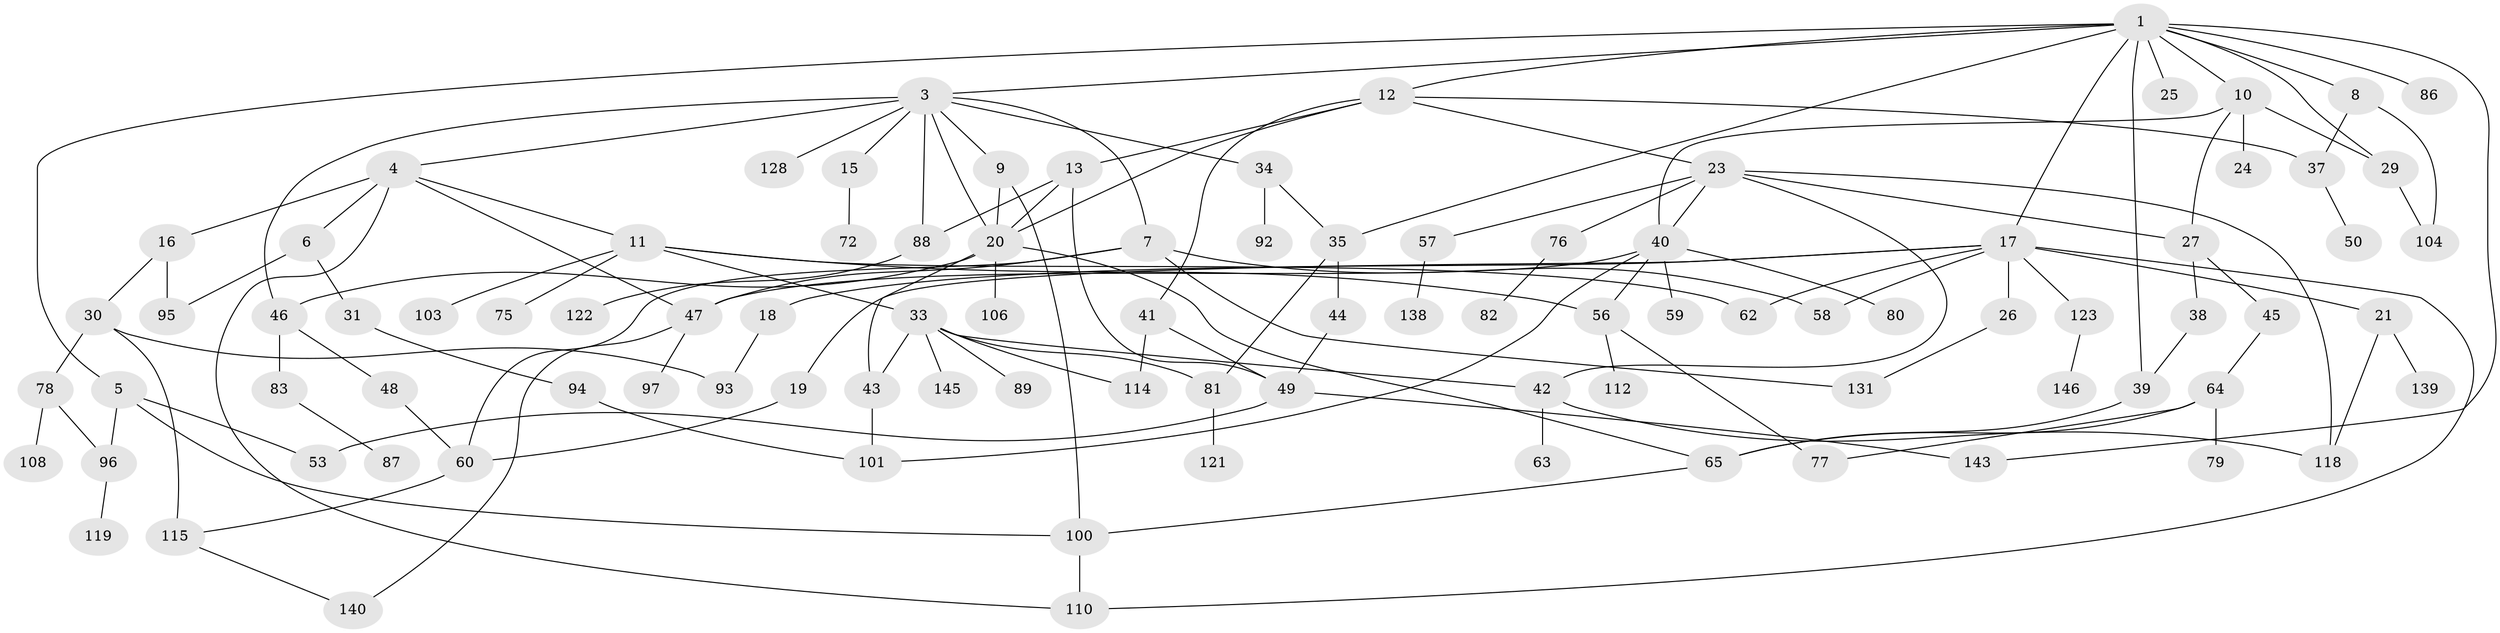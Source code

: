 // Generated by graph-tools (version 1.1) at 2025/23/03/03/25 07:23:32]
// undirected, 97 vertices, 140 edges
graph export_dot {
graph [start="1"]
  node [color=gray90,style=filled];
  1 [super="+2"];
  3 [super="+14"];
  4;
  5 [super="+68"];
  6 [super="+134"];
  7 [super="+54"];
  8;
  9 [super="+144"];
  10;
  11 [super="+28"];
  12 [super="+36"];
  13 [super="+32"];
  15;
  16 [super="+61"];
  17 [super="+135"];
  18;
  19;
  20 [super="+22"];
  21 [super="+66"];
  23 [super="+51"];
  24 [super="+137"];
  25;
  26 [super="+74"];
  27;
  29 [super="+52"];
  30 [super="+67"];
  31;
  33 [super="+136"];
  34 [super="+133"];
  35 [super="+111"];
  37 [super="+132"];
  38 [super="+126"];
  39;
  40 [super="+70"];
  41 [super="+98"];
  42 [super="+124"];
  43 [super="+107"];
  44 [super="+109"];
  45 [super="+102"];
  46 [super="+130"];
  47 [super="+55"];
  48;
  49 [super="+120"];
  50;
  53;
  56 [super="+71"];
  57 [super="+73"];
  58;
  59;
  60 [super="+69"];
  62;
  63;
  64 [super="+142"];
  65 [super="+99"];
  72 [super="+91"];
  75;
  76 [super="+84"];
  77 [super="+85"];
  78 [super="+141"];
  79;
  80;
  81 [super="+129"];
  82;
  83 [super="+117"];
  86;
  87;
  88 [super="+90"];
  89;
  92;
  93;
  94 [super="+127"];
  95;
  96 [super="+148"];
  97;
  100;
  101 [super="+113"];
  103 [super="+105"];
  104 [super="+125"];
  106;
  108;
  110 [super="+116"];
  112;
  114;
  115;
  118;
  119;
  121;
  122;
  123;
  128;
  131;
  138;
  139 [super="+147"];
  140;
  143;
  145;
  146;
  1 -- 8;
  1 -- 10;
  1 -- 12;
  1 -- 17;
  1 -- 29;
  1 -- 35;
  1 -- 39;
  1 -- 143;
  1 -- 3;
  1 -- 5;
  1 -- 86;
  1 -- 25;
  3 -- 4;
  3 -- 7;
  3 -- 9;
  3 -- 15;
  3 -- 88;
  3 -- 128;
  3 -- 34;
  3 -- 20;
  3 -- 46;
  4 -- 6;
  4 -- 11;
  4 -- 16;
  4 -- 47;
  4 -- 110;
  5 -- 53;
  5 -- 96;
  5 -- 100;
  6 -- 31;
  6 -- 95;
  7 -- 58;
  7 -- 60;
  7 -- 131;
  7 -- 47;
  8 -- 104;
  8 -- 37;
  9 -- 100;
  9 -- 20;
  10 -- 24;
  10 -- 27;
  10 -- 29;
  10 -- 40;
  11 -- 33;
  11 -- 56;
  11 -- 103;
  11 -- 62;
  11 -- 75;
  12 -- 13;
  12 -- 23;
  12 -- 37;
  12 -- 41;
  12 -- 20;
  13 -- 88;
  13 -- 49;
  13 -- 20;
  15 -- 72;
  16 -- 30;
  16 -- 95;
  17 -- 18;
  17 -- 19;
  17 -- 21;
  17 -- 26;
  17 -- 62;
  17 -- 123;
  17 -- 58;
  17 -- 110;
  18 -- 93;
  19 -- 60;
  20 -- 65;
  20 -- 106;
  20 -- 43;
  20 -- 46;
  21 -- 139;
  21 -- 118;
  23 -- 27;
  23 -- 40;
  23 -- 57;
  23 -- 42;
  23 -- 76;
  23 -- 118;
  26 -- 131;
  27 -- 38;
  27 -- 45;
  29 -- 104;
  30 -- 78;
  30 -- 115;
  30 -- 93;
  31 -- 94;
  33 -- 42;
  33 -- 43;
  33 -- 81;
  33 -- 89;
  33 -- 145;
  33 -- 114;
  34 -- 92;
  34 -- 35;
  35 -- 44 [weight=2];
  35 -- 81;
  37 -- 50;
  38 -- 39;
  39 -- 65;
  40 -- 59;
  40 -- 101;
  40 -- 47;
  40 -- 80;
  40 -- 56;
  41 -- 114;
  41 -- 49;
  42 -- 63;
  42 -- 118;
  43 -- 101;
  44 -- 49;
  45 -- 64;
  46 -- 48;
  46 -- 83 [weight=2];
  47 -- 140;
  47 -- 97;
  48 -- 60;
  49 -- 53;
  49 -- 143;
  56 -- 112;
  56 -- 77;
  57 -- 138;
  60 -- 115;
  64 -- 79;
  64 -- 65;
  64 -- 77;
  65 -- 100;
  76 -- 82;
  78 -- 108;
  78 -- 96;
  81 -- 121;
  83 -- 87;
  88 -- 122;
  94 -- 101;
  96 -- 119;
  100 -- 110;
  115 -- 140;
  123 -- 146;
}
